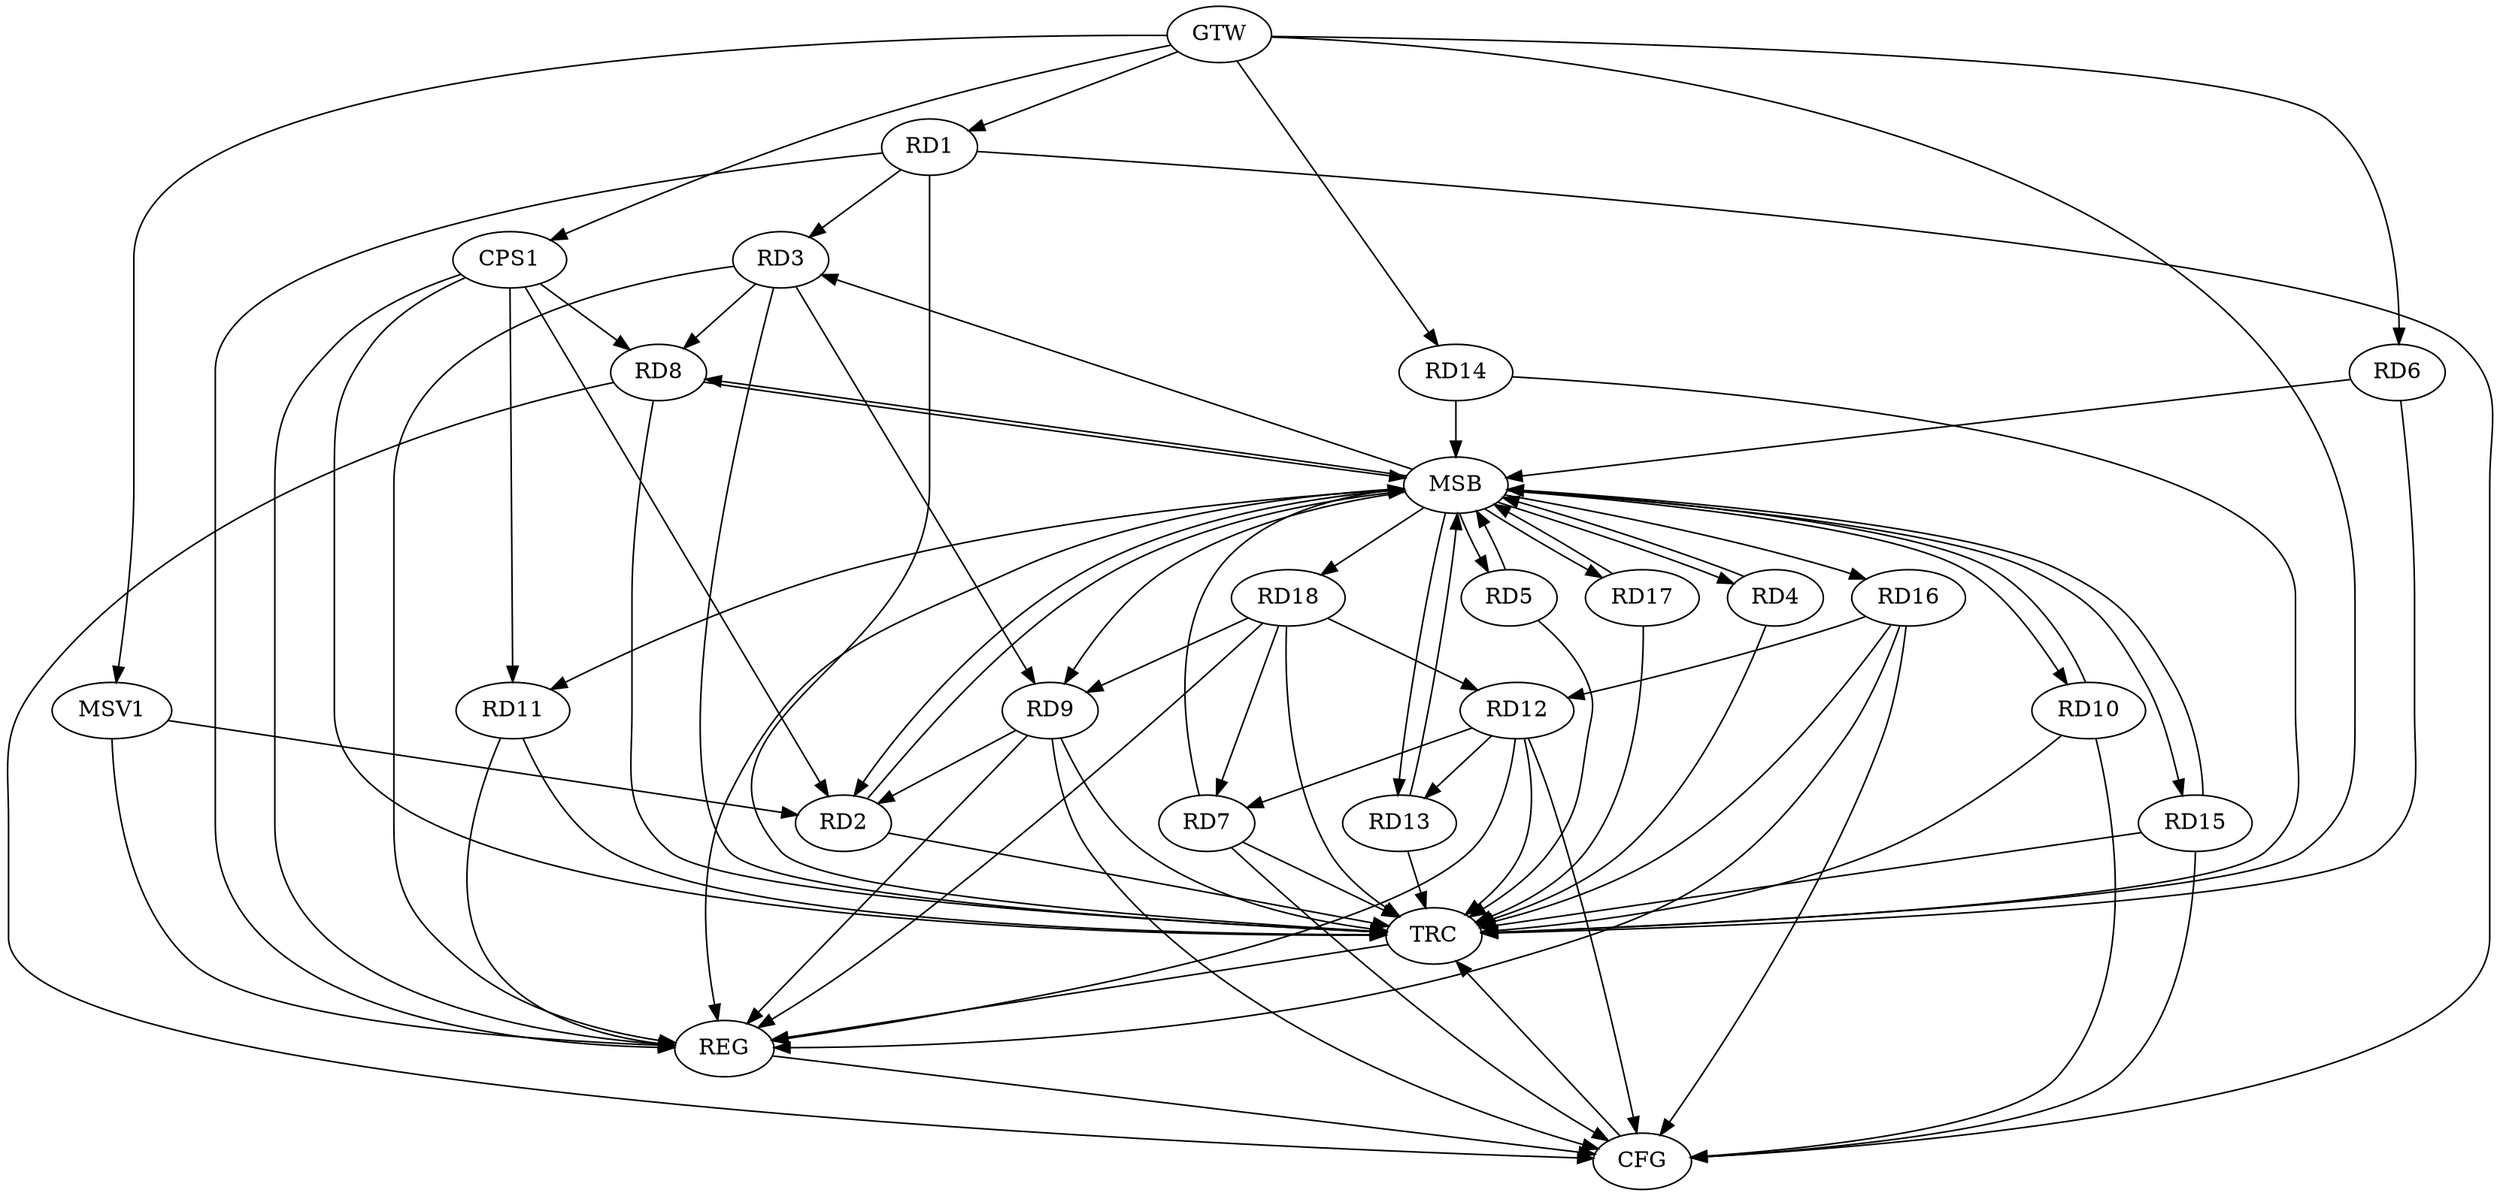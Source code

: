 strict digraph G {
  RD1 [ label="RD1" ];
  RD2 [ label="RD2" ];
  RD3 [ label="RD3" ];
  RD4 [ label="RD4" ];
  RD5 [ label="RD5" ];
  RD6 [ label="RD6" ];
  RD7 [ label="RD7" ];
  RD8 [ label="RD8" ];
  RD9 [ label="RD9" ];
  RD10 [ label="RD10" ];
  RD11 [ label="RD11" ];
  RD12 [ label="RD12" ];
  RD13 [ label="RD13" ];
  RD14 [ label="RD14" ];
  RD15 [ label="RD15" ];
  RD16 [ label="RD16" ];
  RD17 [ label="RD17" ];
  RD18 [ label="RD18" ];
  CPS1 [ label="CPS1" ];
  GTW [ label="GTW" ];
  REG [ label="REG" ];
  MSB [ label="MSB" ];
  CFG [ label="CFG" ];
  TRC [ label="TRC" ];
  MSV1 [ label="MSV1" ];
  RD1 -> RD3;
  RD9 -> RD2;
  RD3 -> RD8;
  RD3 -> RD9;
  RD12 -> RD7;
  RD18 -> RD7;
  RD18 -> RD9;
  RD12 -> RD13;
  RD16 -> RD12;
  RD18 -> RD12;
  CPS1 -> RD2;
  CPS1 -> RD8;
  CPS1 -> RD11;
  GTW -> RD1;
  GTW -> RD6;
  GTW -> RD14;
  GTW -> CPS1;
  RD1 -> REG;
  RD3 -> REG;
  RD9 -> REG;
  RD11 -> REG;
  RD12 -> REG;
  RD16 -> REG;
  RD18 -> REG;
  CPS1 -> REG;
  RD2 -> MSB;
  MSB -> REG;
  RD4 -> MSB;
  MSB -> RD11;
  RD5 -> MSB;
  MSB -> RD9;
  MSB -> RD17;
  MSB -> RD18;
  RD6 -> MSB;
  MSB -> RD8;
  MSB -> RD15;
  RD7 -> MSB;
  MSB -> RD4;
  RD8 -> MSB;
  RD10 -> MSB;
  MSB -> RD16;
  RD13 -> MSB;
  RD14 -> MSB;
  MSB -> RD3;
  RD15 -> MSB;
  MSB -> RD5;
  MSB -> RD10;
  MSB -> RD13;
  RD17 -> MSB;
  MSB -> RD2;
  RD9 -> CFG;
  RD10 -> CFG;
  RD8 -> CFG;
  RD16 -> CFG;
  RD12 -> CFG;
  RD1 -> CFG;
  RD15 -> CFG;
  RD7 -> CFG;
  REG -> CFG;
  RD1 -> TRC;
  RD2 -> TRC;
  RD3 -> TRC;
  RD4 -> TRC;
  RD5 -> TRC;
  RD6 -> TRC;
  RD7 -> TRC;
  RD8 -> TRC;
  RD9 -> TRC;
  RD10 -> TRC;
  RD11 -> TRC;
  RD12 -> TRC;
  RD13 -> TRC;
  RD14 -> TRC;
  RD15 -> TRC;
  RD16 -> TRC;
  RD17 -> TRC;
  RD18 -> TRC;
  CPS1 -> TRC;
  GTW -> TRC;
  CFG -> TRC;
  TRC -> REG;
  MSV1 -> RD2;
  GTW -> MSV1;
  MSV1 -> REG;
}
